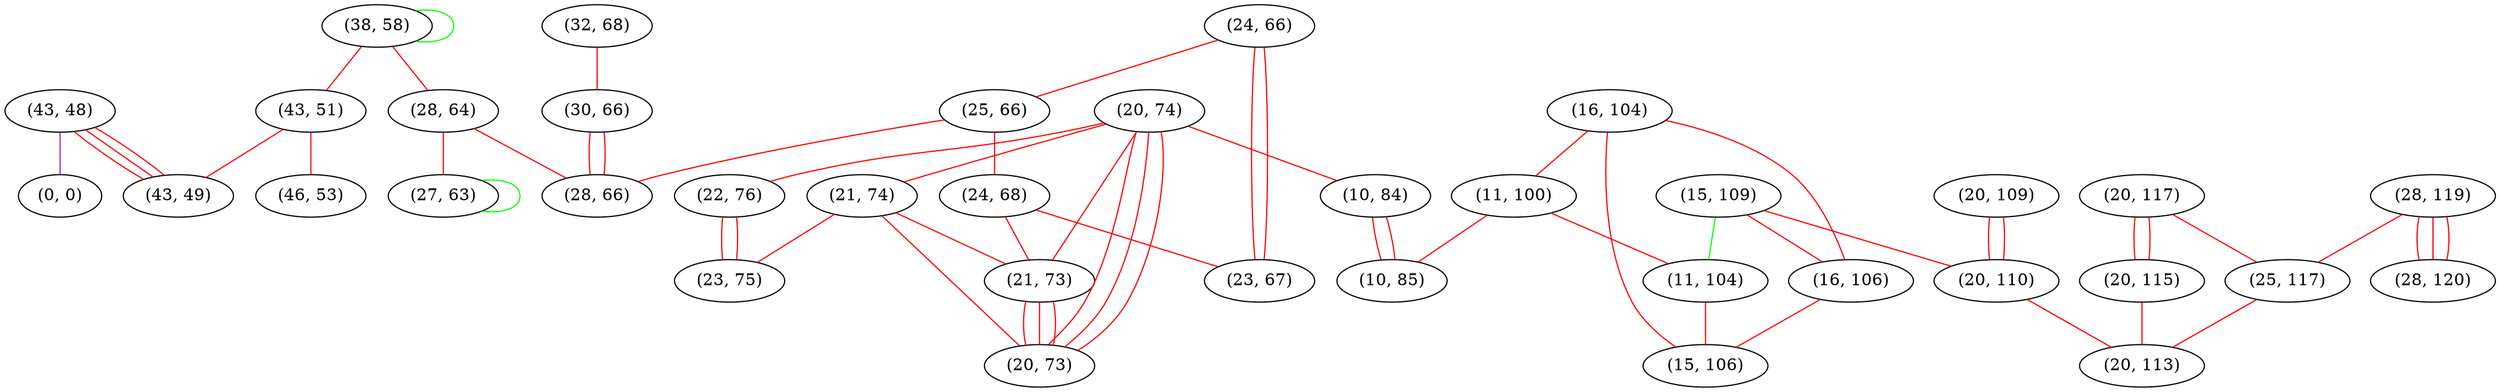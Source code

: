 graph "" {
"(43, 48)";
"(20, 117)";
"(16, 104)";
"(20, 74)";
"(24, 66)";
"(32, 68)";
"(38, 58)";
"(43, 51)";
"(20, 115)";
"(20, 109)";
"(15, 109)";
"(11, 100)";
"(22, 76)";
"(30, 66)";
"(21, 74)";
"(10, 84)";
"(46, 53)";
"(28, 64)";
"(25, 66)";
"(27, 63)";
"(20, 110)";
"(0, 0)";
"(16, 106)";
"(11, 104)";
"(28, 119)";
"(24, 68)";
"(21, 73)";
"(10, 85)";
"(43, 49)";
"(23, 67)";
"(23, 75)";
"(15, 106)";
"(28, 66)";
"(20, 73)";
"(25, 117)";
"(20, 113)";
"(28, 120)";
"(43, 48)" -- "(43, 49)"  [color=red, key=0, weight=1];
"(43, 48)" -- "(43, 49)"  [color=red, key=1, weight=1];
"(43, 48)" -- "(43, 49)"  [color=red, key=2, weight=1];
"(43, 48)" -- "(0, 0)"  [color=purple, key=0, weight=4];
"(20, 117)" -- "(25, 117)"  [color=red, key=0, weight=1];
"(20, 117)" -- "(20, 115)"  [color=red, key=0, weight=1];
"(20, 117)" -- "(20, 115)"  [color=red, key=1, weight=1];
"(16, 104)" -- "(11, 100)"  [color=red, key=0, weight=1];
"(16, 104)" -- "(16, 106)"  [color=red, key=0, weight=1];
"(16, 104)" -- "(15, 106)"  [color=red, key=0, weight=1];
"(20, 74)" -- "(22, 76)"  [color=red, key=0, weight=1];
"(20, 74)" -- "(21, 74)"  [color=red, key=0, weight=1];
"(20, 74)" -- "(20, 73)"  [color=red, key=0, weight=1];
"(20, 74)" -- "(20, 73)"  [color=red, key=1, weight=1];
"(20, 74)" -- "(20, 73)"  [color=red, key=2, weight=1];
"(20, 74)" -- "(10, 84)"  [color=red, key=0, weight=1];
"(20, 74)" -- "(21, 73)"  [color=red, key=0, weight=1];
"(24, 66)" -- "(25, 66)"  [color=red, key=0, weight=1];
"(24, 66)" -- "(23, 67)"  [color=red, key=0, weight=1];
"(24, 66)" -- "(23, 67)"  [color=red, key=1, weight=1];
"(32, 68)" -- "(30, 66)"  [color=red, key=0, weight=1];
"(38, 58)" -- "(38, 58)"  [color=green, key=0, weight=2];
"(38, 58)" -- "(43, 51)"  [color=red, key=0, weight=1];
"(38, 58)" -- "(28, 64)"  [color=red, key=0, weight=1];
"(43, 51)" -- "(43, 49)"  [color=red, key=0, weight=1];
"(43, 51)" -- "(46, 53)"  [color=red, key=0, weight=1];
"(20, 115)" -- "(20, 113)"  [color=red, key=0, weight=1];
"(20, 109)" -- "(20, 110)"  [color=red, key=0, weight=1];
"(20, 109)" -- "(20, 110)"  [color=red, key=1, weight=1];
"(15, 109)" -- "(11, 104)"  [color=green, key=0, weight=2];
"(15, 109)" -- "(20, 110)"  [color=red, key=0, weight=1];
"(15, 109)" -- "(16, 106)"  [color=red, key=0, weight=1];
"(11, 100)" -- "(11, 104)"  [color=red, key=0, weight=1];
"(11, 100)" -- "(10, 85)"  [color=red, key=0, weight=1];
"(22, 76)" -- "(23, 75)"  [color=red, key=0, weight=1];
"(22, 76)" -- "(23, 75)"  [color=red, key=1, weight=1];
"(30, 66)" -- "(28, 66)"  [color=red, key=0, weight=1];
"(30, 66)" -- "(28, 66)"  [color=red, key=1, weight=1];
"(21, 74)" -- "(20, 73)"  [color=red, key=0, weight=1];
"(21, 74)" -- "(21, 73)"  [color=red, key=0, weight=1];
"(21, 74)" -- "(23, 75)"  [color=red, key=0, weight=1];
"(10, 84)" -- "(10, 85)"  [color=red, key=0, weight=1];
"(10, 84)" -- "(10, 85)"  [color=red, key=1, weight=1];
"(28, 64)" -- "(28, 66)"  [color=red, key=0, weight=1];
"(28, 64)" -- "(27, 63)"  [color=red, key=0, weight=1];
"(25, 66)" -- "(28, 66)"  [color=red, key=0, weight=1];
"(25, 66)" -- "(24, 68)"  [color=red, key=0, weight=1];
"(27, 63)" -- "(27, 63)"  [color=green, key=0, weight=2];
"(20, 110)" -- "(20, 113)"  [color=red, key=0, weight=1];
"(16, 106)" -- "(15, 106)"  [color=red, key=0, weight=1];
"(11, 104)" -- "(15, 106)"  [color=red, key=0, weight=1];
"(28, 119)" -- "(25, 117)"  [color=red, key=0, weight=1];
"(28, 119)" -- "(28, 120)"  [color=red, key=0, weight=1];
"(28, 119)" -- "(28, 120)"  [color=red, key=1, weight=1];
"(28, 119)" -- "(28, 120)"  [color=red, key=2, weight=1];
"(24, 68)" -- "(21, 73)"  [color=red, key=0, weight=1];
"(24, 68)" -- "(23, 67)"  [color=red, key=0, weight=1];
"(21, 73)" -- "(20, 73)"  [color=red, key=0, weight=1];
"(21, 73)" -- "(20, 73)"  [color=red, key=1, weight=1];
"(21, 73)" -- "(20, 73)"  [color=red, key=2, weight=1];
"(25, 117)" -- "(20, 113)"  [color=red, key=0, weight=1];
}
